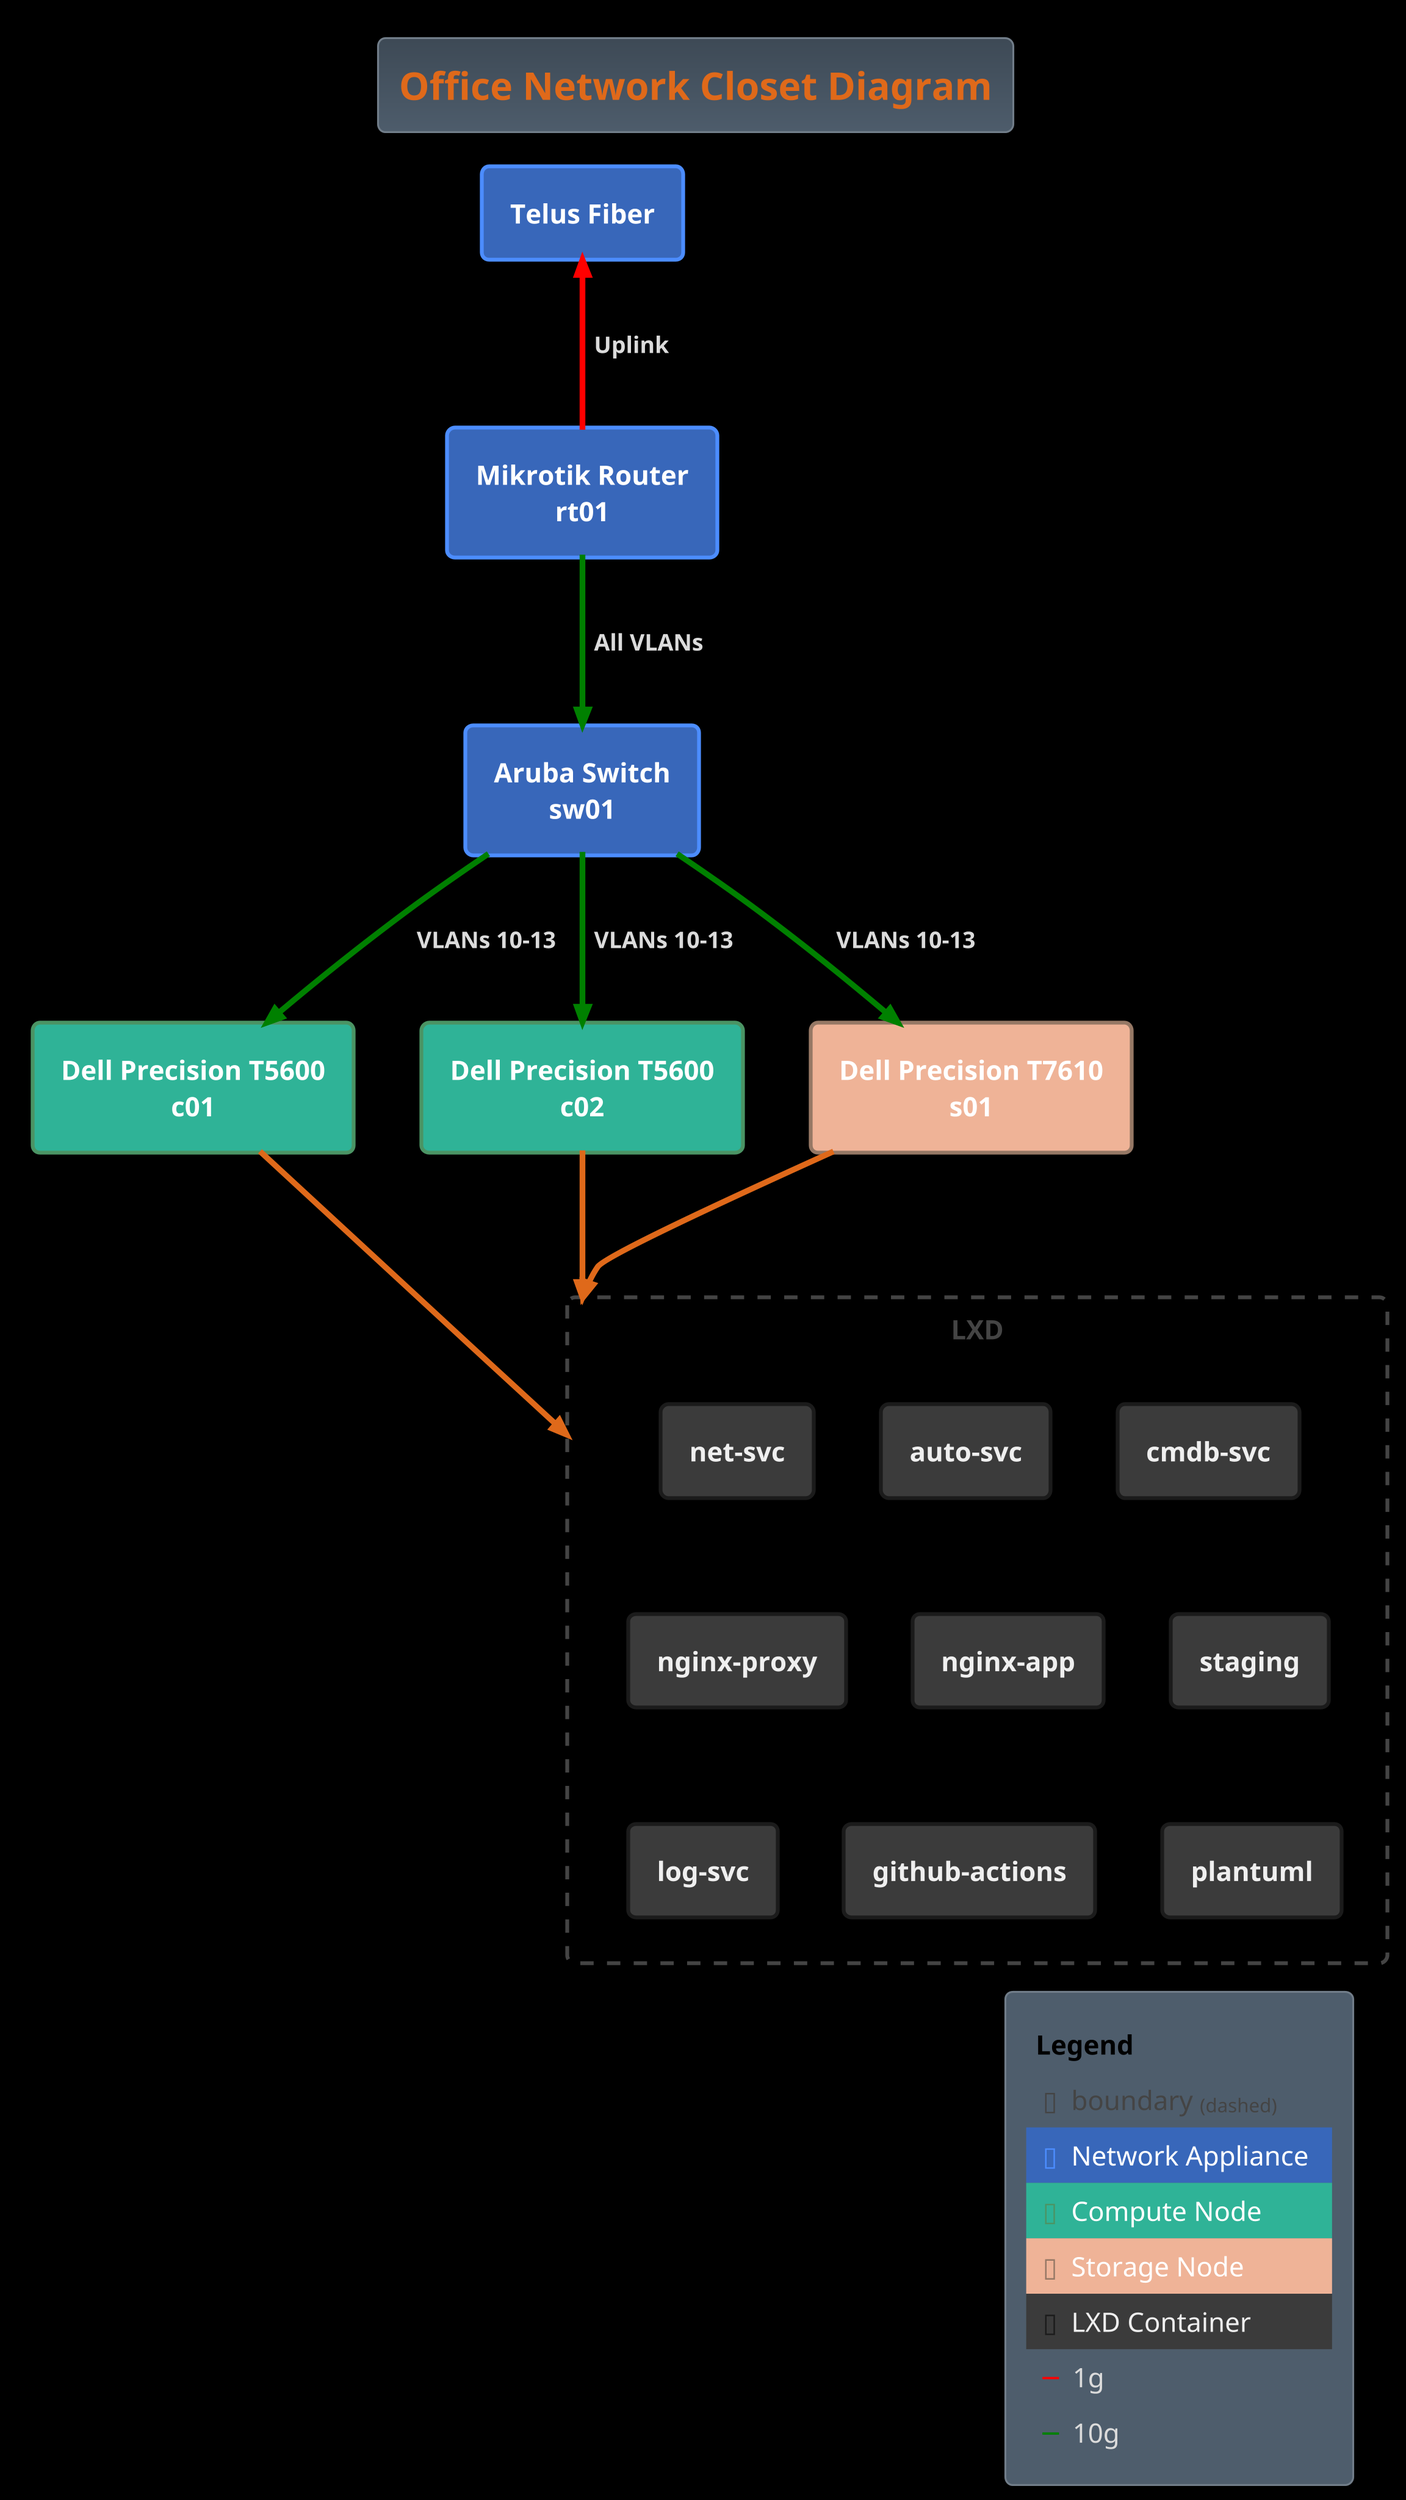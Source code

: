 @startuml

Title "Office Network Closet Diagram"

scale 3

!include <C4/C4_Container>
!theme C4_superhero from <C4/themes>

LAYOUT_TOP_DOWN()
LAYOUT_WITH_LEGEND()

!$lineFont = "#dbdbdb"
!$arrowFontSize = 2

AddElementTag("network", $fontColor=$ELEMENT_FONT_COLOR, $bgColor="#3867ba", $borderColor="#4c8dff", $legendText="Network Appliance")
AddElementTag("c-server", $fontColor=$ELEMENT_FONT_COLOR, $bgColor="#2fb397", $borderColor="#4b9464", $legendText="Compute Node")
AddElementTag("s-server", $fontColor=$ELEMENT_FONT_COLOR, $bgColor="#efb397", $borderColor="#967865", $legendText="Storage Node")
AddElementTag("service", $fontColor=#efefef, $bgColor="#5b5b5b", $borderColor="#1b1b1b", $legendText="Service")
AddElementTag("lxd-container", $fontColor=#efefef, $bgColor="#3b3b3b", $borderColor="#1b1b1b", $legendText="LXD Container")
AddRelTag("1g", $textColor=$lineFont, $lineColor=#red)
AddRelTag("10g", $textColor=$lineFont, $lineColor=#green)
AddRelTag("vSwitch", $textColor=$lineFont, $lineColor="#62c828")
!$BOUNDARY_COLOR ?= "#4b4b4b"

' Network
System(modem, "Telus Fiber", $tags="network")

System(rt01, "Mikrotik Router\nrt01", $tags="network")
Rel_Back(modem, rt01, "Uplink", $tags="1g")

System(sw01, "Aruba Switch\nsw01", $tags="network")
Rel(rt01, sw01, "All VLANs", $tags="10g")

System(c01, "Dell Precision T5600\nc01",  $tags="c-server")
Rel(sw01, c01, "VLANs 10-13", $tags="10g")

System(c02, "Dell Precision T5600\nc02",  $tags="c-server")
Boundary(lxd, "LXD", $tags="service") {
    Container(netSvc, "net-svc", $tags="lxd-container")
    Container(autoSvc, "auto-svc", $tags="lxd-container")
    Container(cmdbSvc, "cmdb-svc", $tags="lxd-container")
    Container(nginxProxy, "nginx-proxy", $tags="lxd-container")
    Container(nginxApp, "nginx-app", $tags="lxd-container")
    Container(staging, "staging", $tags="lxd-container")
    Container(logSvc, "log-svc", $tags="lxd-container")
    Container(githubActions, "github-actions", $tags="lxd-container")
    Container(plantuml, "plantuml", $tags="lxd-container")
}
Rel(sw01, c02, "VLANs 10-13", $tags="10g")
Rel(c01, lxd, "")
Rel(c02, lxd, "")


System(s01, "Dell Precision T7610\ns01",  $tags="s-server")
Rel(sw01, s01, "VLANs 10-13", $tags="10g")
Rel(s01, lxd, "")

SHOW_LEGEND()
@enduml
